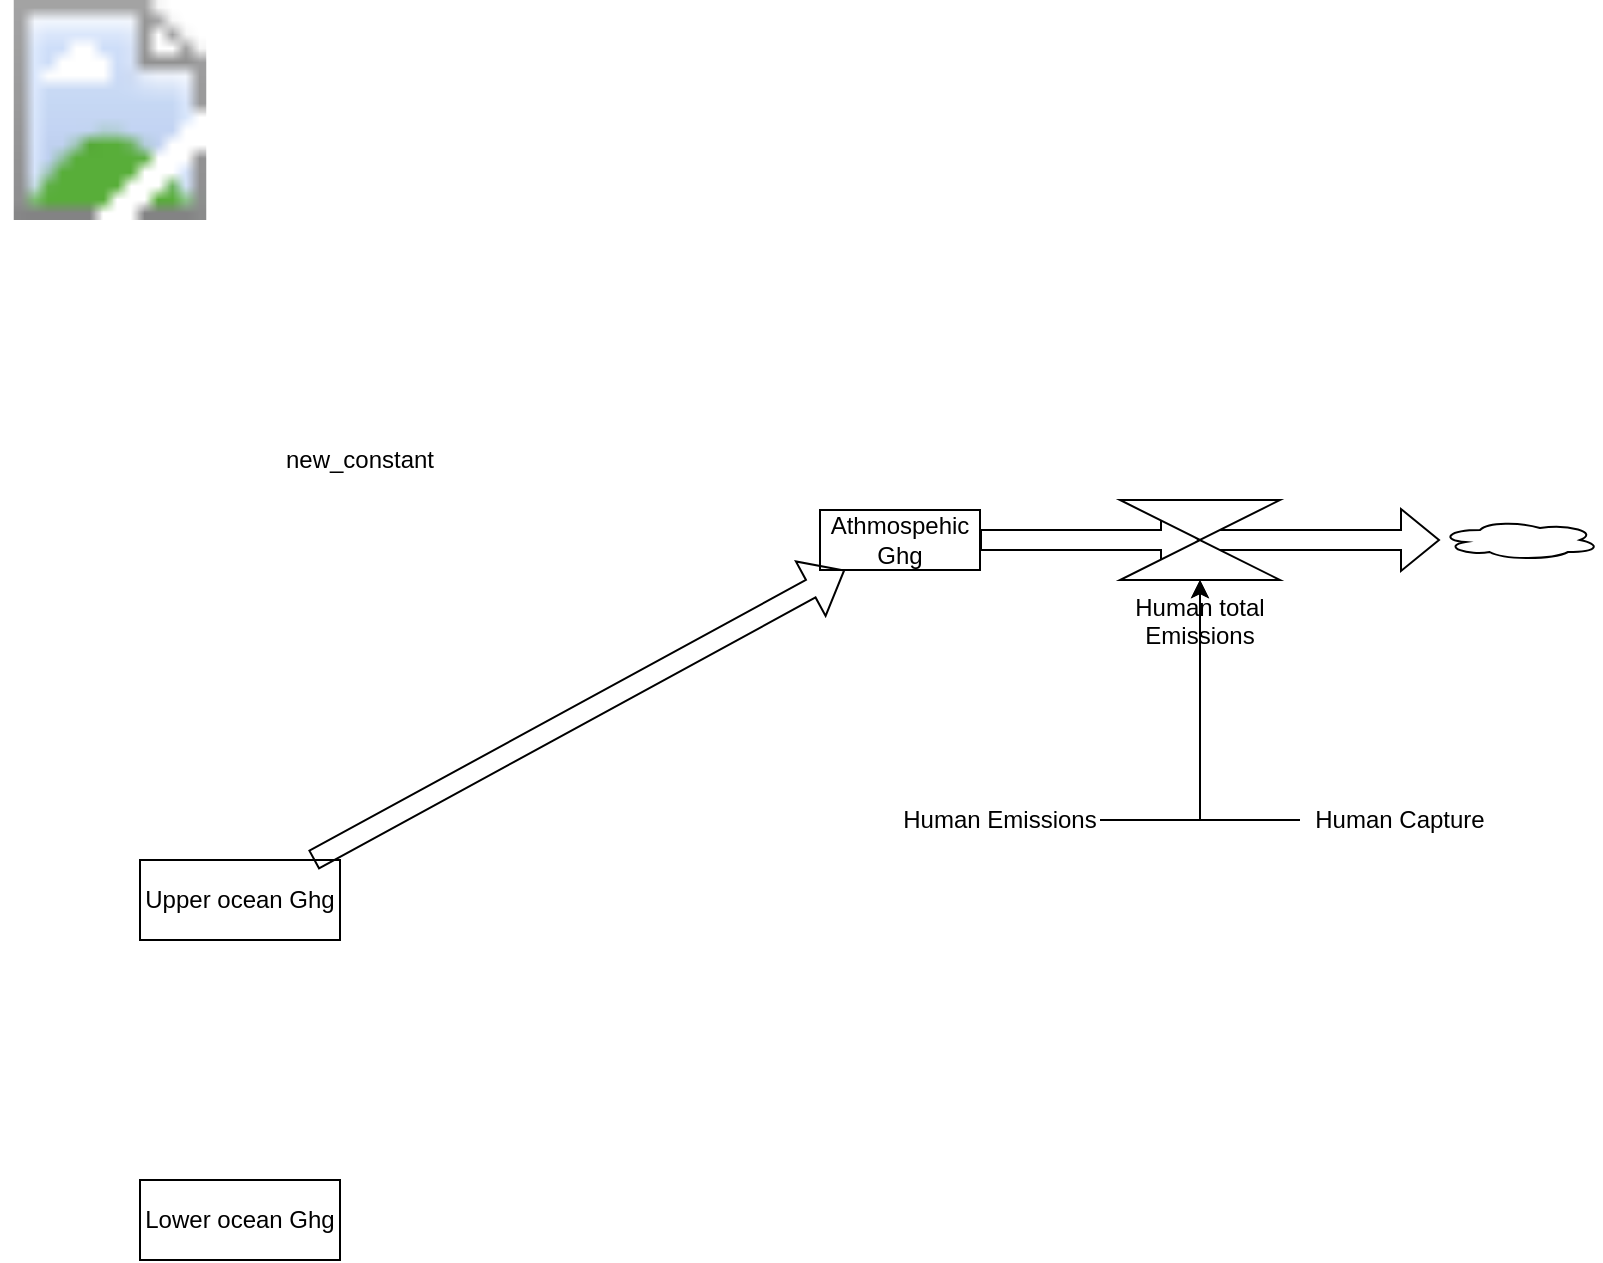 <mxfile version="20.6.2" type="device"><diagram id="9Aopd-7NmM-MW-iI1Vxb" name="Page-1"><mxGraphModel dx="1389" dy="841" grid="1" gridSize="10" guides="1" tooltips="1" connect="1" arrows="1" fold="1" page="1" pageScale="1" pageWidth="850" pageHeight="1100" math="0" shadow="0"><root><mxCell id="0"/><mxCell id="1" parent="0"/><UserObject label="%Name%" placeholders="1" Name="Athmospehic Ghg" Doc="Quantity of ghg in the athmosphere" Units="kg" _initial="12e2" _equation="" _pysd_type="IntegStructure" id="gE_dcI2lOVNSv7N8jhUG-1"><mxCell style="rounded=0;whiteSpace=wrap;html=1;" vertex="1" parent="1"><mxGeometry x="20" y="305" width="80" height="30" as="geometry"/></mxCell></UserObject><UserObject label="%Name%" placeholders="1" Doc="" Units="-" _pysd_type="Sink" Name="" id="gE_dcI2lOVNSv7N8jhUG-2"><mxCell style="ellipse;shape=cloud;whiteSpace=wrap;html=1;" vertex="1" parent="1"><mxGeometry x="330" y="310" width="80" height="20" as="geometry"/></mxCell></UserObject><mxCell id="gE_dcI2lOVNSv7N8jhUG-3" value="" style="shape=flexArrow;entryX=0.5;entryY=0.5;entryDx=0;entryDy=0;entryPerimeter=0;rounded=0;" edge="1" source="gE_dcI2lOVNSv7N8jhUG-1" target="gE_dcI2lOVNSv7N8jhUG-5" parent="1"><mxGeometry x="10" y="300" as="geometry"/></mxCell><mxCell id="gE_dcI2lOVNSv7N8jhUG-4" value="" style="shape=flexArrow;exitX=0.5;exitY=0.5;exitDx=0;exitDy=0;exitPerimeter=0;rounded=0;" edge="1" source="gE_dcI2lOVNSv7N8jhUG-5" target="gE_dcI2lOVNSv7N8jhUG-2" parent="1"><mxGeometry x="10" y="300" as="geometry"/></mxCell><UserObject label="%Name%" placeholders="1" Name="Human total Emissions" Doc="Total of anthropogenic emissions" Units="kg/y" _equation=" Human Emissions -  Human Capture " _pysd_type="AbstractElement" _initial="" id="gE_dcI2lOVNSv7N8jhUG-5"><mxCell style="shape=collate;whiteSpace=wrap;html=1;points=[[0,0,0,0,0],[0,0.5,0,0,0],[0,1,0,0,0],[0.5,0,0,0,0],[0.5,0.5,0,0,0],[0.5,1,0,0,0],[1,0,0,0,0],[1,0.5,0,0,0],[1,1,0,0,0]];labelPosition=center;verticalLabelPosition=bottom;align=center;verticalAlign=top;" vertex="1" parent="1"><mxGeometry x="170" y="300" width="80" height="40" as="geometry"/></mxCell></UserObject><mxCell id="gE_dcI2lOVNSv7N8jhUG-18" style="edgeStyle=orthogonalEdgeStyle;rounded=0;orthogonalLoop=1;jettySize=auto;html=1;" edge="1" parent="1" source="gE_dcI2lOVNSv7N8jhUG-15" target="gE_dcI2lOVNSv7N8jhUG-5"><mxGeometry relative="1" as="geometry"><Array as="points"><mxPoint x="210" y="460"/></Array></mxGeometry></mxCell><UserObject label="%Name%" placeholders="1" Name="Human Emissions" Doc="" Units="-" _equation="" _pysd_type="AbstractComponent" _initial="" id="gE_dcI2lOVNSv7N8jhUG-15"><mxCell style="text;html=1;strokeColor=none;fillColor=none;align=center;verticalAlign=middle;whiteSpace=wrap;" vertex="1" parent="1"><mxGeometry x="60" y="440" width="100" height="40" as="geometry"/></mxCell></UserObject><mxCell id="gE_dcI2lOVNSv7N8jhUG-19" style="edgeStyle=orthogonalEdgeStyle;rounded=0;orthogonalLoop=1;jettySize=auto;html=1;" edge="1" parent="1" source="gE_dcI2lOVNSv7N8jhUG-17" target="gE_dcI2lOVNSv7N8jhUG-5"><mxGeometry relative="1" as="geometry"/></mxCell><UserObject label="%Name%" placeholders="1" Name="Human Capture" Doc="Capture of Ghg from human activities" Units="kg/y" _equation="" _pysd_type="AbstractComponent" _initial="" id="gE_dcI2lOVNSv7N8jhUG-17"><mxCell style="text;html=1;strokeColor=none;fillColor=none;align=center;verticalAlign=middle;whiteSpace=wrap;" vertex="1" parent="1"><mxGeometry x="260" y="440" width="100" height="40" as="geometry"/></mxCell></UserObject><UserObject label="%Name%" placeholders="1" Name="Upper ocean Ghg" Doc="Quantity of ghg in the upper part of the ocean" Units="kg" _initial="12e2" _equation="" _pysd_type="IntegStructure" id="gE_dcI2lOVNSv7N8jhUG-20"><mxCell style="rounded=0;whiteSpace=wrap;html=1;" vertex="1" parent="1"><mxGeometry x="-320" y="480" width="100" height="40" as="geometry"/></mxCell></UserObject><UserObject label="%Name%" placeholders="1" Name="Lower ocean Ghg" Doc="Quantity of ghg in the upper part of the ocean" Units="kg" _initial="12e2" _equation="" _pysd_type="IntegStructure" id="gE_dcI2lOVNSv7N8jhUG-21"><mxCell style="rounded=0;whiteSpace=wrap;html=1;" vertex="1" parent="1"><mxGeometry x="-320" y="640" width="100" height="40" as="geometry"/></mxCell></UserObject><mxCell id="gE_dcI2lOVNSv7N8jhUG-22" value="" style="shape=flexArrow;endArrow=classic;html=1;rounded=0;" edge="1" parent="1" source="gE_dcI2lOVNSv7N8jhUG-20" target="gE_dcI2lOVNSv7N8jhUG-1"><mxGeometry width="50" height="50" relative="1" as="geometry"><mxPoint x="-310" y="340" as="sourcePoint"/><mxPoint x="-260" y="290" as="targetPoint"/></mxGeometry></mxCell><UserObject label="%Name%" placeholders="1" Name="new_constant" Doc="" Units="-" _initial="0" _pysd_type="AbstractUnchangeableConstant" id="gE_dcI2lOVNSv7N8jhUG-23"><mxCell style="text;html=1;strokeColor=none;fillColor=none;align=center;verticalAlign=middle;whiteSpace=wrap;overflow=hidden;" vertex="1" parent="1"><mxGeometry x="-250" y="270" width="80" height="20" as="geometry"/></mxCell></UserObject><mxCell id="gE_dcI2lOVNSv7N8jhUG-26" value="" style="shape=image;image=https://raw.githubusercontent.com/SDXorg/pysd/master/docs/images/PySD_Logo.svg;editable=0;resizable=1;movable=1;rotatable=0" vertex="1" parent="1"><mxGeometry x="-390" y="50" width="110" height="110" as="geometry"/></mxCell></root></mxGraphModel></diagram></mxfile>
